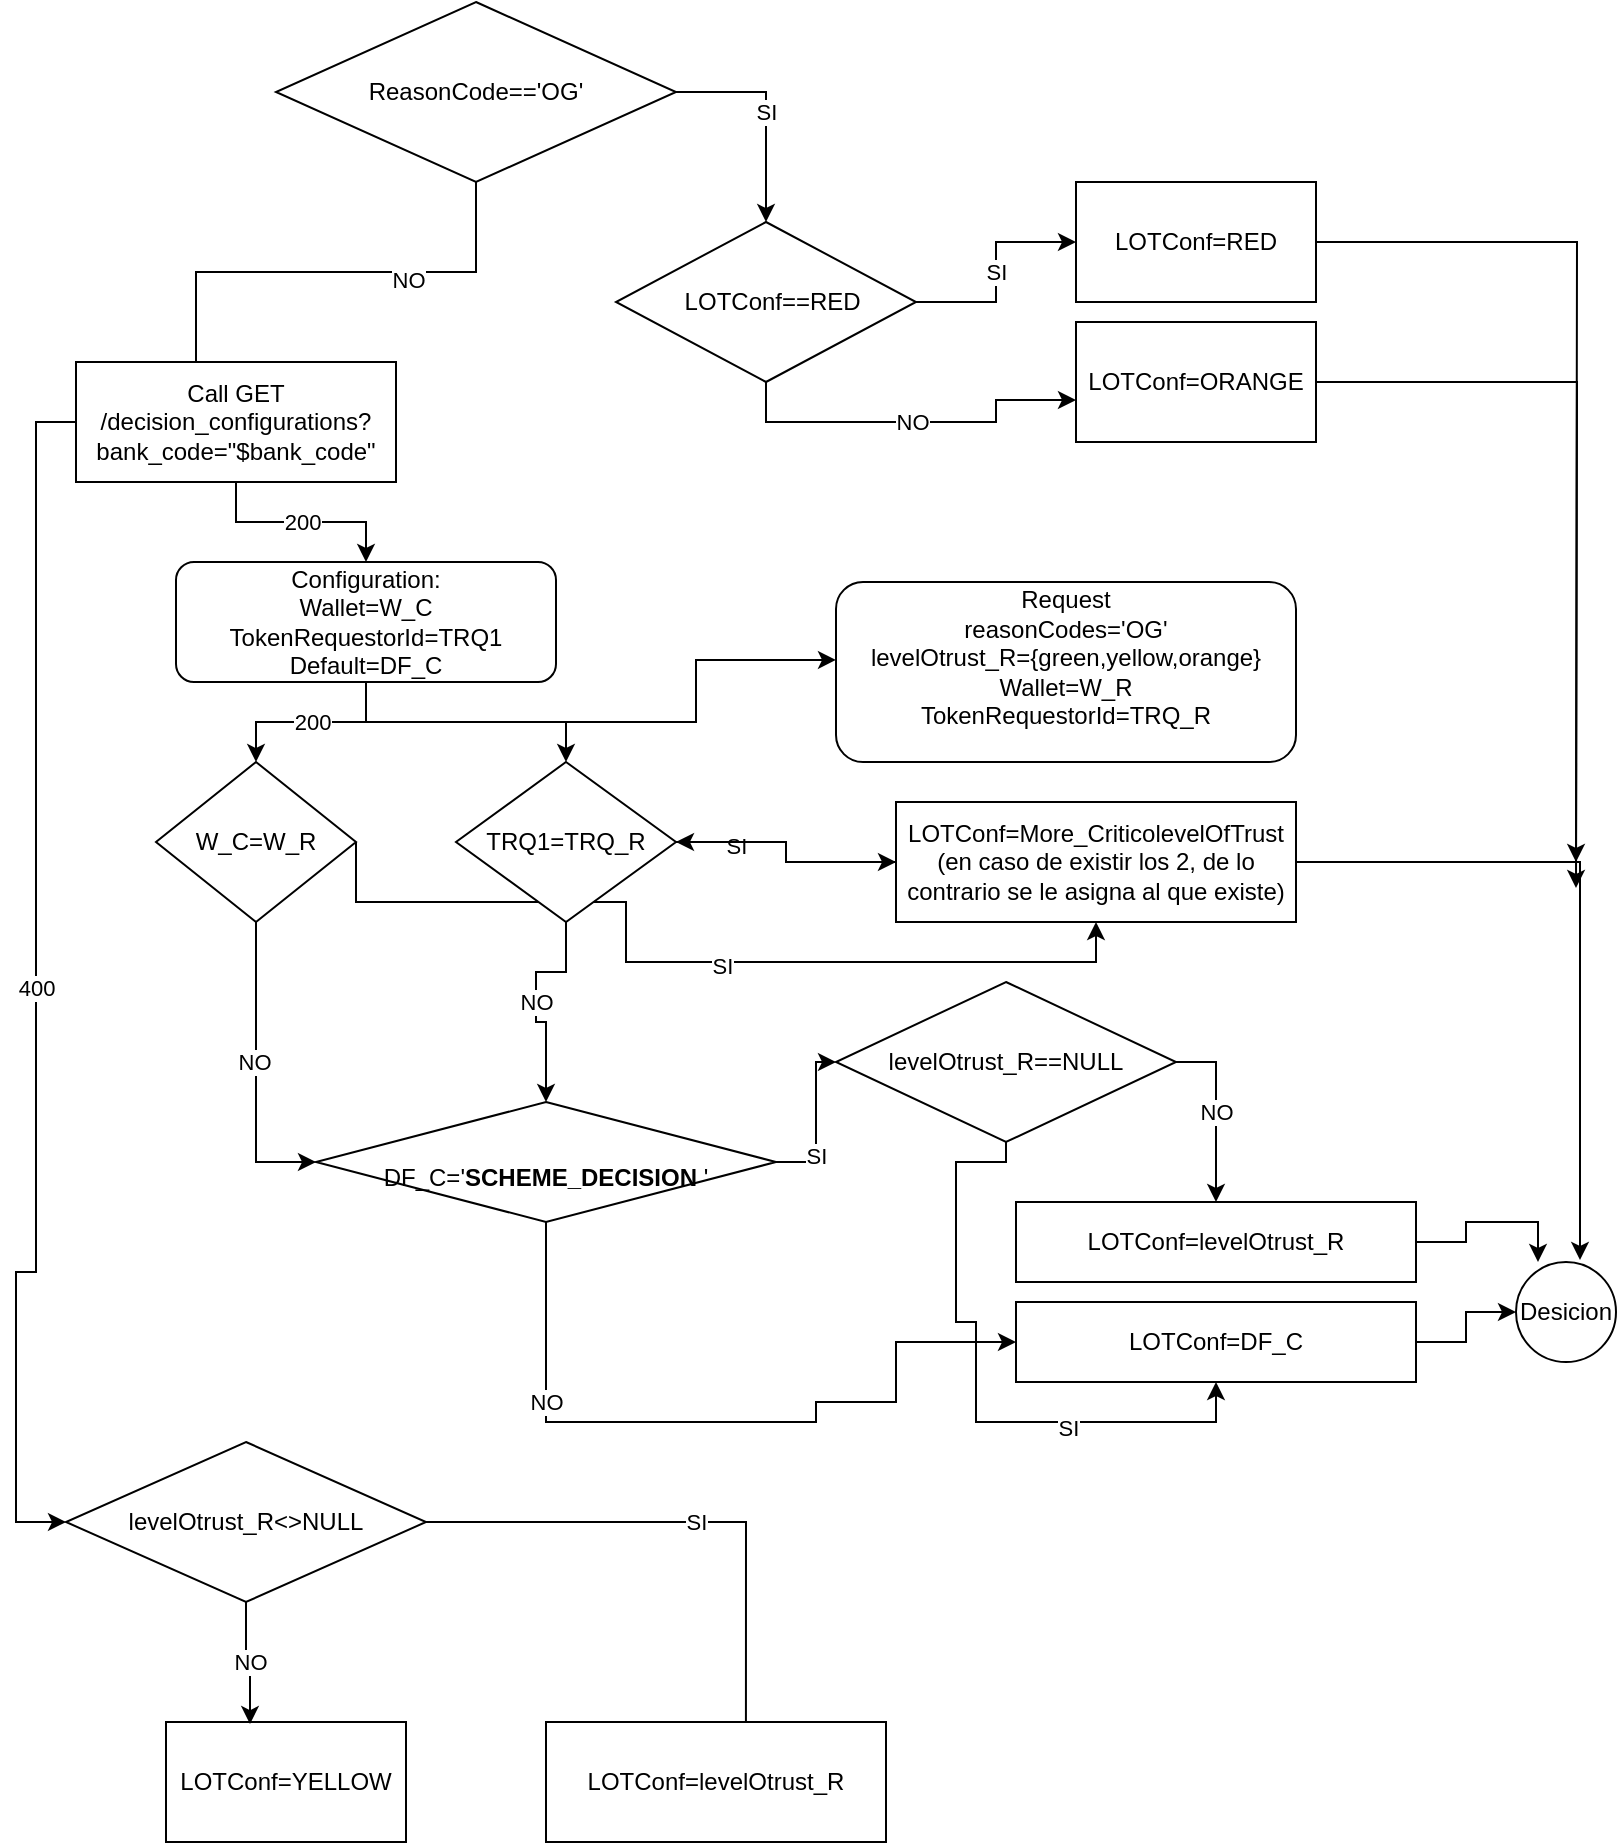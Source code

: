 <mxfile version="14.6.13" type="github">
  <diagram id="C5RBs43oDa-KdzZeNtuy" name="Page-1">
    <mxGraphModel dx="868" dy="1620" grid="1" gridSize="10" guides="1" tooltips="1" connect="1" arrows="1" fold="1" page="1" pageScale="1" pageWidth="827" pageHeight="1169" math="0" shadow="0">
      <root>
        <mxCell id="WIyWlLk6GJQsqaUBKTNV-0" />
        <mxCell id="WIyWlLk6GJQsqaUBKTNV-1" parent="WIyWlLk6GJQsqaUBKTNV-0" />
        <mxCell id="WIyWlLk6GJQsqaUBKTNV-3" value="&lt;div&gt;Request&lt;br&gt;&lt;/div&gt;&lt;div&gt;reasonCodes=&#39;OG&#39;&lt;/div&gt;&lt;div&gt;levelOtrust_R={green,yellow,orange}&lt;br&gt;&lt;/div&gt;&lt;div&gt;Wallet=W_R&lt;/div&gt;&lt;div&gt;TokenRequestorId=TRQ_R&lt;br&gt;&lt;/div&gt;&lt;div&gt;&lt;br&gt;&lt;/div&gt;" style="rounded=1;whiteSpace=wrap;html=1;fontSize=12;glass=0;strokeWidth=1;shadow=0;" parent="WIyWlLk6GJQsqaUBKTNV-1" vertex="1">
          <mxGeometry x="420" y="120" width="230" height="90" as="geometry" />
        </mxCell>
        <mxCell id="7nTCxHOhVep_O8cVqtu8-44" style="edgeStyle=orthogonalEdgeStyle;rounded=0;orthogonalLoop=1;jettySize=auto;html=1;exitX=0.5;exitY=1;exitDx=0;exitDy=0;entryX=0;entryY=0.5;entryDx=0;entryDy=0;" parent="WIyWlLk6GJQsqaUBKTNV-1" source="7nTCxHOhVep_O8cVqtu8-5" target="7nTCxHOhVep_O8cVqtu8-55" edge="1">
          <mxGeometry relative="1" as="geometry">
            <mxPoint x="220" y="410" as="targetPoint" />
          </mxGeometry>
        </mxCell>
        <mxCell id="7nTCxHOhVep_O8cVqtu8-46" value="NO" style="edgeLabel;html=1;align=center;verticalAlign=middle;resizable=0;points=[];" parent="7nTCxHOhVep_O8cVqtu8-44" vertex="1" connectable="0">
          <mxGeometry x="-0.072" y="-1" relative="1" as="geometry">
            <mxPoint as="offset" />
          </mxGeometry>
        </mxCell>
        <mxCell id="7nTCxHOhVep_O8cVqtu8-50" style="edgeStyle=orthogonalEdgeStyle;rounded=0;orthogonalLoop=1;jettySize=auto;html=1;exitX=1;exitY=0.5;exitDx=0;exitDy=0;" parent="WIyWlLk6GJQsqaUBKTNV-1" source="7nTCxHOhVep_O8cVqtu8-5" target="7nTCxHOhVep_O8cVqtu8-10" edge="1">
          <mxGeometry relative="1" as="geometry">
            <Array as="points">
              <mxPoint x="180" y="280" />
              <mxPoint x="315" y="280" />
              <mxPoint x="315" y="310" />
              <mxPoint x="550" y="310" />
            </Array>
          </mxGeometry>
        </mxCell>
        <mxCell id="7nTCxHOhVep_O8cVqtu8-51" value="SI" style="edgeLabel;html=1;align=center;verticalAlign=middle;resizable=0;points=[];" parent="7nTCxHOhVep_O8cVqtu8-50" vertex="1" connectable="0">
          <mxGeometry x="0.08" y="-2" relative="1" as="geometry">
            <mxPoint as="offset" />
          </mxGeometry>
        </mxCell>
        <mxCell id="7nTCxHOhVep_O8cVqtu8-5" value="W_C=W_R" style="rhombus;whiteSpace=wrap;html=1;" parent="WIyWlLk6GJQsqaUBKTNV-1" vertex="1">
          <mxGeometry x="80" y="210" width="100" height="80" as="geometry" />
        </mxCell>
        <mxCell id="7nTCxHOhVep_O8cVqtu8-36" style="edgeStyle=orthogonalEdgeStyle;rounded=0;orthogonalLoop=1;jettySize=auto;html=1;exitX=1;exitY=0.5;exitDx=0;exitDy=0;entryX=0;entryY=0.5;entryDx=0;entryDy=0;" parent="WIyWlLk6GJQsqaUBKTNV-1" source="7nTCxHOhVep_O8cVqtu8-9" target="7nTCxHOhVep_O8cVqtu8-10" edge="1">
          <mxGeometry relative="1" as="geometry">
            <mxPoint x="410" y="300" as="targetPoint" />
          </mxGeometry>
        </mxCell>
        <mxCell id="7nTCxHOhVep_O8cVqtu8-38" value="SI" style="edgeLabel;html=1;align=center;verticalAlign=middle;resizable=0;points=[];" parent="7nTCxHOhVep_O8cVqtu8-36" vertex="1" connectable="0">
          <mxGeometry x="-0.5" y="-2" relative="1" as="geometry">
            <mxPoint as="offset" />
          </mxGeometry>
        </mxCell>
        <mxCell id="7nTCxHOhVep_O8cVqtu8-45" value="NO" style="edgeStyle=orthogonalEdgeStyle;rounded=0;orthogonalLoop=1;jettySize=auto;html=1;exitX=0.5;exitY=1;exitDx=0;exitDy=0;" parent="WIyWlLk6GJQsqaUBKTNV-1" source="7nTCxHOhVep_O8cVqtu8-9" target="7nTCxHOhVep_O8cVqtu8-55" edge="1">
          <mxGeometry relative="1" as="geometry">
            <mxPoint x="270" y="340" as="targetPoint" />
            <Array as="points">
              <mxPoint x="285" y="315" />
              <mxPoint x="270" y="315" />
              <mxPoint x="270" y="340" />
              <mxPoint x="275" y="340" />
            </Array>
          </mxGeometry>
        </mxCell>
        <mxCell id="7nTCxHOhVep_O8cVqtu8-9" value="TRQ1=TRQ_R" style="rhombus;whiteSpace=wrap;html=1;" parent="WIyWlLk6GJQsqaUBKTNV-1" vertex="1">
          <mxGeometry x="230" y="210" width="110" height="80" as="geometry" />
        </mxCell>
        <mxCell id="7nTCxHOhVep_O8cVqtu8-49" value="" style="edgeStyle=orthogonalEdgeStyle;rounded=0;orthogonalLoop=1;jettySize=auto;html=1;" parent="WIyWlLk6GJQsqaUBKTNV-1" source="7nTCxHOhVep_O8cVqtu8-10" target="7nTCxHOhVep_O8cVqtu8-9" edge="1">
          <mxGeometry relative="1" as="geometry" />
        </mxCell>
        <mxCell id="3GF-yKKf9pzwq23L-s4o-0" style="edgeStyle=orthogonalEdgeStyle;rounded=0;orthogonalLoop=1;jettySize=auto;html=1;entryX=0.64;entryY=-0.02;entryDx=0;entryDy=0;entryPerimeter=0;" parent="WIyWlLk6GJQsqaUBKTNV-1" source="7nTCxHOhVep_O8cVqtu8-10" target="7nTCxHOhVep_O8cVqtu8-66" edge="1">
          <mxGeometry relative="1" as="geometry" />
        </mxCell>
        <mxCell id="7nTCxHOhVep_O8cVqtu8-10" value="&lt;div&gt;LOTConf=More_CriticolevelOfTrust (en caso de existir los 2, de lo contrario se le asigna al que existe)&lt;br&gt;&lt;/div&gt;" style="rounded=0;whiteSpace=wrap;html=1;" parent="WIyWlLk6GJQsqaUBKTNV-1" vertex="1">
          <mxGeometry x="450" y="230" width="200" height="60" as="geometry" />
        </mxCell>
        <mxCell id="7nTCxHOhVep_O8cVqtu8-16" style="edgeStyle=orthogonalEdgeStyle;rounded=0;orthogonalLoop=1;jettySize=auto;html=1;entryX=0.5;entryY=0;entryDx=0;entryDy=0;" parent="WIyWlLk6GJQsqaUBKTNV-1" source="7nTCxHOhVep_O8cVqtu8-12" target="7nTCxHOhVep_O8cVqtu8-9" edge="1">
          <mxGeometry relative="1" as="geometry" />
        </mxCell>
        <mxCell id="7nTCxHOhVep_O8cVqtu8-19" style="edgeStyle=orthogonalEdgeStyle;rounded=0;orthogonalLoop=1;jettySize=auto;html=1;exitX=0.5;exitY=1;exitDx=0;exitDy=0;entryX=0;entryY=0.433;entryDx=0;entryDy=0;entryPerimeter=0;" parent="WIyWlLk6GJQsqaUBKTNV-1" source="7nTCxHOhVep_O8cVqtu8-12" target="WIyWlLk6GJQsqaUBKTNV-3" edge="1">
          <mxGeometry relative="1" as="geometry" />
        </mxCell>
        <mxCell id="7nTCxHOhVep_O8cVqtu8-33" value="200" style="edgeStyle=orthogonalEdgeStyle;rounded=0;orthogonalLoop=1;jettySize=auto;html=1;" parent="WIyWlLk6GJQsqaUBKTNV-1" source="7nTCxHOhVep_O8cVqtu8-12" target="7nTCxHOhVep_O8cVqtu8-5" edge="1">
          <mxGeometry relative="1" as="geometry" />
        </mxCell>
        <mxCell id="7nTCxHOhVep_O8cVqtu8-12" value="&lt;div&gt;Configuration:&lt;br&gt;&lt;/div&gt;&lt;div&gt;Wallet=W_C&lt;/div&gt;&lt;div&gt;TokenRequestorId=TRQ1&lt;br&gt;&lt;/div&gt;&lt;div&gt;Default=DF_C&lt;br&gt;&lt;/div&gt;" style="rounded=1;whiteSpace=wrap;html=1;" parent="WIyWlLk6GJQsqaUBKTNV-1" vertex="1">
          <mxGeometry x="90" y="110" width="190" height="60" as="geometry" />
        </mxCell>
        <mxCell id="7nTCxHOhVep_O8cVqtu8-71" style="edgeStyle=orthogonalEdgeStyle;rounded=0;orthogonalLoop=1;jettySize=auto;html=1;entryX=0.22;entryY=0;entryDx=0;entryDy=0;entryPerimeter=0;" parent="WIyWlLk6GJQsqaUBKTNV-1" source="7nTCxHOhVep_O8cVqtu8-21" target="7nTCxHOhVep_O8cVqtu8-66" edge="1">
          <mxGeometry relative="1" as="geometry" />
        </mxCell>
        <mxCell id="7nTCxHOhVep_O8cVqtu8-21" value="LOTConf=levelOtrust_R" style="rounded=0;whiteSpace=wrap;html=1;" parent="WIyWlLk6GJQsqaUBKTNV-1" vertex="1">
          <mxGeometry x="510" y="430" width="200" height="40" as="geometry" />
        </mxCell>
        <mxCell id="7nTCxHOhVep_O8cVqtu8-57" style="edgeStyle=orthogonalEdgeStyle;rounded=0;orthogonalLoop=1;jettySize=auto;html=1;" parent="WIyWlLk6GJQsqaUBKTNV-1" source="7nTCxHOhVep_O8cVqtu8-55" target="3CsUwLxO9Zq1BNF8o6K1-0" edge="1">
          <mxGeometry relative="1" as="geometry" />
        </mxCell>
        <mxCell id="7nTCxHOhVep_O8cVqtu8-58" value="SI" style="edgeLabel;html=1;align=center;verticalAlign=middle;resizable=0;points=[];" parent="7nTCxHOhVep_O8cVqtu8-57" vertex="1" connectable="0">
          <mxGeometry x="-0.508" y="3" relative="1" as="geometry">
            <mxPoint as="offset" />
          </mxGeometry>
        </mxCell>
        <mxCell id="7nTCxHOhVep_O8cVqtu8-61" style="edgeStyle=orthogonalEdgeStyle;rounded=0;orthogonalLoop=1;jettySize=auto;html=1;entryX=0;entryY=0.5;entryDx=0;entryDy=0;" parent="WIyWlLk6GJQsqaUBKTNV-1" source="7nTCxHOhVep_O8cVqtu8-55" target="7nTCxHOhVep_O8cVqtu8-59" edge="1">
          <mxGeometry relative="1" as="geometry">
            <mxPoint x="490" y="510" as="targetPoint" />
            <Array as="points">
              <mxPoint x="275" y="540" />
              <mxPoint x="410" y="540" />
              <mxPoint x="410" y="530" />
              <mxPoint x="450" y="530" />
              <mxPoint x="450" y="500" />
            </Array>
          </mxGeometry>
        </mxCell>
        <mxCell id="7nTCxHOhVep_O8cVqtu8-62" value="NO" style="edgeLabel;html=1;align=center;verticalAlign=middle;resizable=0;points=[];" parent="7nTCxHOhVep_O8cVqtu8-61" vertex="1" connectable="0">
          <mxGeometry x="-0.519" relative="1" as="geometry">
            <mxPoint as="offset" />
          </mxGeometry>
        </mxCell>
        <mxCell id="7nTCxHOhVep_O8cVqtu8-55" value="&lt;br&gt;&lt;div&gt;DF_C=&#39;&lt;strong&gt;SCHEME_DECISION &lt;/strong&gt;&#39;&lt;/div&gt;" style="rhombus;whiteSpace=wrap;html=1;" parent="WIyWlLk6GJQsqaUBKTNV-1" vertex="1">
          <mxGeometry x="160" y="380" width="230" height="60" as="geometry" />
        </mxCell>
        <mxCell id="7nTCxHOhVep_O8cVqtu8-72" style="edgeStyle=orthogonalEdgeStyle;rounded=0;orthogonalLoop=1;jettySize=auto;html=1;entryX=0;entryY=0.5;entryDx=0;entryDy=0;" parent="WIyWlLk6GJQsqaUBKTNV-1" source="7nTCxHOhVep_O8cVqtu8-59" target="7nTCxHOhVep_O8cVqtu8-66" edge="1">
          <mxGeometry relative="1" as="geometry" />
        </mxCell>
        <mxCell id="7nTCxHOhVep_O8cVqtu8-59" value="LOTConf=DF_C" style="rounded=0;whiteSpace=wrap;html=1;" parent="WIyWlLk6GJQsqaUBKTNV-1" vertex="1">
          <mxGeometry x="510" y="480" width="200" height="40" as="geometry" />
        </mxCell>
        <mxCell id="7nTCxHOhVep_O8cVqtu8-66" value="Desicion" style="ellipse;whiteSpace=wrap;html=1;aspect=fixed;" parent="WIyWlLk6GJQsqaUBKTNV-1" vertex="1">
          <mxGeometry x="760" y="460" width="50" height="50" as="geometry" />
        </mxCell>
        <mxCell id="7nTCxHOhVep_O8cVqtu8-76" value="SI" style="edgeStyle=orthogonalEdgeStyle;rounded=0;orthogonalLoop=1;jettySize=auto;html=1;entryX=0.5;entryY=0;entryDx=0;entryDy=0;exitX=1;exitY=0.5;exitDx=0;exitDy=0;" parent="WIyWlLk6GJQsqaUBKTNV-1" source="7nTCxHOhVep_O8cVqtu8-69" target="7nTCxHOhVep_O8cVqtu8-75" edge="1">
          <mxGeometry relative="1" as="geometry" />
        </mxCell>
        <mxCell id="3CsUwLxO9Zq1BNF8o6K1-5" style="edgeStyle=orthogonalEdgeStyle;rounded=0;orthogonalLoop=1;jettySize=auto;html=1;entryX=0.375;entryY=0.167;entryDx=0;entryDy=0;entryPerimeter=0;" edge="1" parent="WIyWlLk6GJQsqaUBKTNV-1" source="7nTCxHOhVep_O8cVqtu8-69" target="7nTCxHOhVep_O8cVqtu8-82">
          <mxGeometry relative="1" as="geometry" />
        </mxCell>
        <mxCell id="3CsUwLxO9Zq1BNF8o6K1-6" value="NO" style="edgeLabel;html=1;align=center;verticalAlign=middle;resizable=0;points=[];" vertex="1" connectable="0" parent="3CsUwLxO9Zq1BNF8o6K1-5">
          <mxGeometry x="-0.342" y="4" relative="1" as="geometry">
            <mxPoint as="offset" />
          </mxGeometry>
        </mxCell>
        <mxCell id="7nTCxHOhVep_O8cVqtu8-69" value="ReasonCode==&#39;OG&#39;" style="rhombus;whiteSpace=wrap;html=1;" parent="WIyWlLk6GJQsqaUBKTNV-1" vertex="1">
          <mxGeometry x="140" y="-170" width="200" height="90" as="geometry" />
        </mxCell>
        <mxCell id="3CsUwLxO9Zq1BNF8o6K1-7" style="edgeStyle=orthogonalEdgeStyle;rounded=0;orthogonalLoop=1;jettySize=auto;html=1;" edge="1" parent="WIyWlLk6GJQsqaUBKTNV-1" source="7nTCxHOhVep_O8cVqtu8-70">
          <mxGeometry relative="1" as="geometry">
            <mxPoint x="790" y="273" as="targetPoint" />
          </mxGeometry>
        </mxCell>
        <mxCell id="7nTCxHOhVep_O8cVqtu8-70" value="LOTConf=RED" style="rounded=0;whiteSpace=wrap;html=1;" parent="WIyWlLk6GJQsqaUBKTNV-1" vertex="1">
          <mxGeometry x="540" y="-80" width="120" height="60" as="geometry" />
        </mxCell>
        <mxCell id="7nTCxHOhVep_O8cVqtu8-77" value="SI" style="edgeStyle=orthogonalEdgeStyle;rounded=0;orthogonalLoop=1;jettySize=auto;html=1;entryX=0;entryY=0.5;entryDx=0;entryDy=0;" parent="WIyWlLk6GJQsqaUBKTNV-1" source="7nTCxHOhVep_O8cVqtu8-75" target="7nTCxHOhVep_O8cVqtu8-70" edge="1">
          <mxGeometry relative="1" as="geometry">
            <mxPoint x="480" y="-40" as="targetPoint" />
          </mxGeometry>
        </mxCell>
        <mxCell id="7nTCxHOhVep_O8cVqtu8-80" value="NO" style="edgeStyle=orthogonalEdgeStyle;rounded=0;orthogonalLoop=1;jettySize=auto;html=1;entryX=0;entryY=0.65;entryDx=0;entryDy=0;entryPerimeter=0;exitX=0.5;exitY=1;exitDx=0;exitDy=0;" parent="WIyWlLk6GJQsqaUBKTNV-1" source="7nTCxHOhVep_O8cVqtu8-75" target="7nTCxHOhVep_O8cVqtu8-79" edge="1">
          <mxGeometry relative="1" as="geometry" />
        </mxCell>
        <mxCell id="7nTCxHOhVep_O8cVqtu8-75" value="&amp;nbsp; LOTConf==RED" style="rhombus;whiteSpace=wrap;html=1;" parent="WIyWlLk6GJQsqaUBKTNV-1" vertex="1">
          <mxGeometry x="310" y="-60" width="150" height="80" as="geometry" />
        </mxCell>
        <mxCell id="3CsUwLxO9Zq1BNF8o6K1-8" style="edgeStyle=orthogonalEdgeStyle;rounded=0;orthogonalLoop=1;jettySize=auto;html=1;" edge="1" parent="WIyWlLk6GJQsqaUBKTNV-1" source="7nTCxHOhVep_O8cVqtu8-79">
          <mxGeometry relative="1" as="geometry">
            <mxPoint x="790" y="260" as="targetPoint" />
          </mxGeometry>
        </mxCell>
        <mxCell id="7nTCxHOhVep_O8cVqtu8-79" value="LOTConf=ORANGE" style="rounded=0;whiteSpace=wrap;html=1;" parent="WIyWlLk6GJQsqaUBKTNV-1" vertex="1">
          <mxGeometry x="540" y="-10" width="120" height="60" as="geometry" />
        </mxCell>
        <mxCell id="7nTCxHOhVep_O8cVqtu8-84" value="200" style="edgeStyle=orthogonalEdgeStyle;rounded=0;orthogonalLoop=1;jettySize=auto;html=1;" parent="WIyWlLk6GJQsqaUBKTNV-1" source="7nTCxHOhVep_O8cVqtu8-82" target="7nTCxHOhVep_O8cVqtu8-12" edge="1">
          <mxGeometry relative="1" as="geometry" />
        </mxCell>
        <mxCell id="7nTCxHOhVep_O8cVqtu8-85" value="400" style="edgeStyle=orthogonalEdgeStyle;rounded=0;orthogonalLoop=1;jettySize=auto;html=1;entryX=0;entryY=0.5;entryDx=0;entryDy=0;" parent="WIyWlLk6GJQsqaUBKTNV-1" source="7nTCxHOhVep_O8cVqtu8-82" target="7nTCxHOhVep_O8cVqtu8-88" edge="1">
          <mxGeometry relative="1" as="geometry">
            <mxPoint x="10" y="810" as="targetPoint" />
            <Array as="points">
              <mxPoint x="20" y="40" />
              <mxPoint x="20" y="465" />
              <mxPoint x="10" y="465" />
              <mxPoint x="10" y="590" />
            </Array>
          </mxGeometry>
        </mxCell>
        <mxCell id="7nTCxHOhVep_O8cVqtu8-82" value="&lt;div&gt;Call GET /decision_configurations?&lt;/div&gt;&lt;div&gt;bank_code=&quot;$bank_code&quot;&lt;/div&gt;" style="rounded=0;whiteSpace=wrap;html=1;" parent="WIyWlLk6GJQsqaUBKTNV-1" vertex="1">
          <mxGeometry x="40" y="10" width="160" height="60" as="geometry" />
        </mxCell>
        <mxCell id="7nTCxHOhVep_O8cVqtu8-86" value="LOTConf=YELLOW" style="rounded=0;whiteSpace=wrap;html=1;" parent="WIyWlLk6GJQsqaUBKTNV-1" vertex="1">
          <mxGeometry x="85" y="690" width="120" height="60" as="geometry" />
        </mxCell>
        <mxCell id="7nTCxHOhVep_O8cVqtu8-90" value="SI" style="edgeStyle=orthogonalEdgeStyle;rounded=0;orthogonalLoop=1;jettySize=auto;html=1;entryX=0.588;entryY=0.167;entryDx=0;entryDy=0;entryPerimeter=0;" parent="WIyWlLk6GJQsqaUBKTNV-1" source="7nTCxHOhVep_O8cVqtu8-88" target="7nTCxHOhVep_O8cVqtu8-89" edge="1">
          <mxGeometry relative="1" as="geometry" />
        </mxCell>
        <mxCell id="7nTCxHOhVep_O8cVqtu8-91" value="NO" style="edgeStyle=orthogonalEdgeStyle;rounded=0;orthogonalLoop=1;jettySize=auto;html=1;entryX=0.35;entryY=0.017;entryDx=0;entryDy=0;entryPerimeter=0;" parent="WIyWlLk6GJQsqaUBKTNV-1" source="7nTCxHOhVep_O8cVqtu8-88" target="7nTCxHOhVep_O8cVqtu8-86" edge="1">
          <mxGeometry relative="1" as="geometry" />
        </mxCell>
        <mxCell id="7nTCxHOhVep_O8cVqtu8-88" value="levelOtrust_R&amp;lt;&amp;gt;NULL" style="rhombus;whiteSpace=wrap;html=1;" parent="WIyWlLk6GJQsqaUBKTNV-1" vertex="1">
          <mxGeometry x="35" y="550" width="180" height="80" as="geometry" />
        </mxCell>
        <mxCell id="7nTCxHOhVep_O8cVqtu8-89" value="LOTConf=levelOtrust_R" style="rounded=0;whiteSpace=wrap;html=1;" parent="WIyWlLk6GJQsqaUBKTNV-1" vertex="1">
          <mxGeometry x="275" y="690" width="170" height="60" as="geometry" />
        </mxCell>
        <mxCell id="3CsUwLxO9Zq1BNF8o6K1-1" style="edgeStyle=orthogonalEdgeStyle;rounded=0;orthogonalLoop=1;jettySize=auto;html=1;exitX=0.5;exitY=1;exitDx=0;exitDy=0;entryX=0.5;entryY=1;entryDx=0;entryDy=0;" edge="1" parent="WIyWlLk6GJQsqaUBKTNV-1" source="3CsUwLxO9Zq1BNF8o6K1-0" target="7nTCxHOhVep_O8cVqtu8-59">
          <mxGeometry relative="1" as="geometry">
            <Array as="points">
              <mxPoint x="480" y="410" />
              <mxPoint x="480" y="490" />
              <mxPoint x="490" y="490" />
              <mxPoint x="490" y="540" />
              <mxPoint x="610" y="540" />
            </Array>
          </mxGeometry>
        </mxCell>
        <mxCell id="3CsUwLxO9Zq1BNF8o6K1-3" value="SI" style="edgeLabel;html=1;align=center;verticalAlign=middle;resizable=0;points=[];" vertex="1" connectable="0" parent="3CsUwLxO9Zq1BNF8o6K1-1">
          <mxGeometry x="0.403" y="-4" relative="1" as="geometry">
            <mxPoint as="offset" />
          </mxGeometry>
        </mxCell>
        <mxCell id="3CsUwLxO9Zq1BNF8o6K1-4" value="&lt;div&gt;SI&lt;/div&gt;" style="edgeLabel;html=1;align=center;verticalAlign=middle;resizable=0;points=[];" vertex="1" connectable="0" parent="3CsUwLxO9Zq1BNF8o6K1-1">
          <mxGeometry x="0.403" y="-3" relative="1" as="geometry">
            <mxPoint as="offset" />
          </mxGeometry>
        </mxCell>
        <mxCell id="3CsUwLxO9Zq1BNF8o6K1-2" value="NO" style="edgeStyle=orthogonalEdgeStyle;rounded=0;orthogonalLoop=1;jettySize=auto;html=1;exitX=1;exitY=0.5;exitDx=0;exitDy=0;" edge="1" parent="WIyWlLk6GJQsqaUBKTNV-1" source="3CsUwLxO9Zq1BNF8o6K1-0" target="7nTCxHOhVep_O8cVqtu8-21">
          <mxGeometry relative="1" as="geometry" />
        </mxCell>
        <mxCell id="3CsUwLxO9Zq1BNF8o6K1-0" value="levelOtrust_R==NULL" style="rhombus;whiteSpace=wrap;html=1;" vertex="1" parent="WIyWlLk6GJQsqaUBKTNV-1">
          <mxGeometry x="420" y="320" width="170" height="80" as="geometry" />
        </mxCell>
      </root>
    </mxGraphModel>
  </diagram>
</mxfile>
